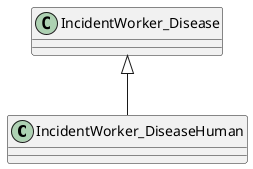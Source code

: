 @startuml
class IncidentWorker_DiseaseHuman {
}
IncidentWorker_Disease <|-- IncidentWorker_DiseaseHuman
@enduml
